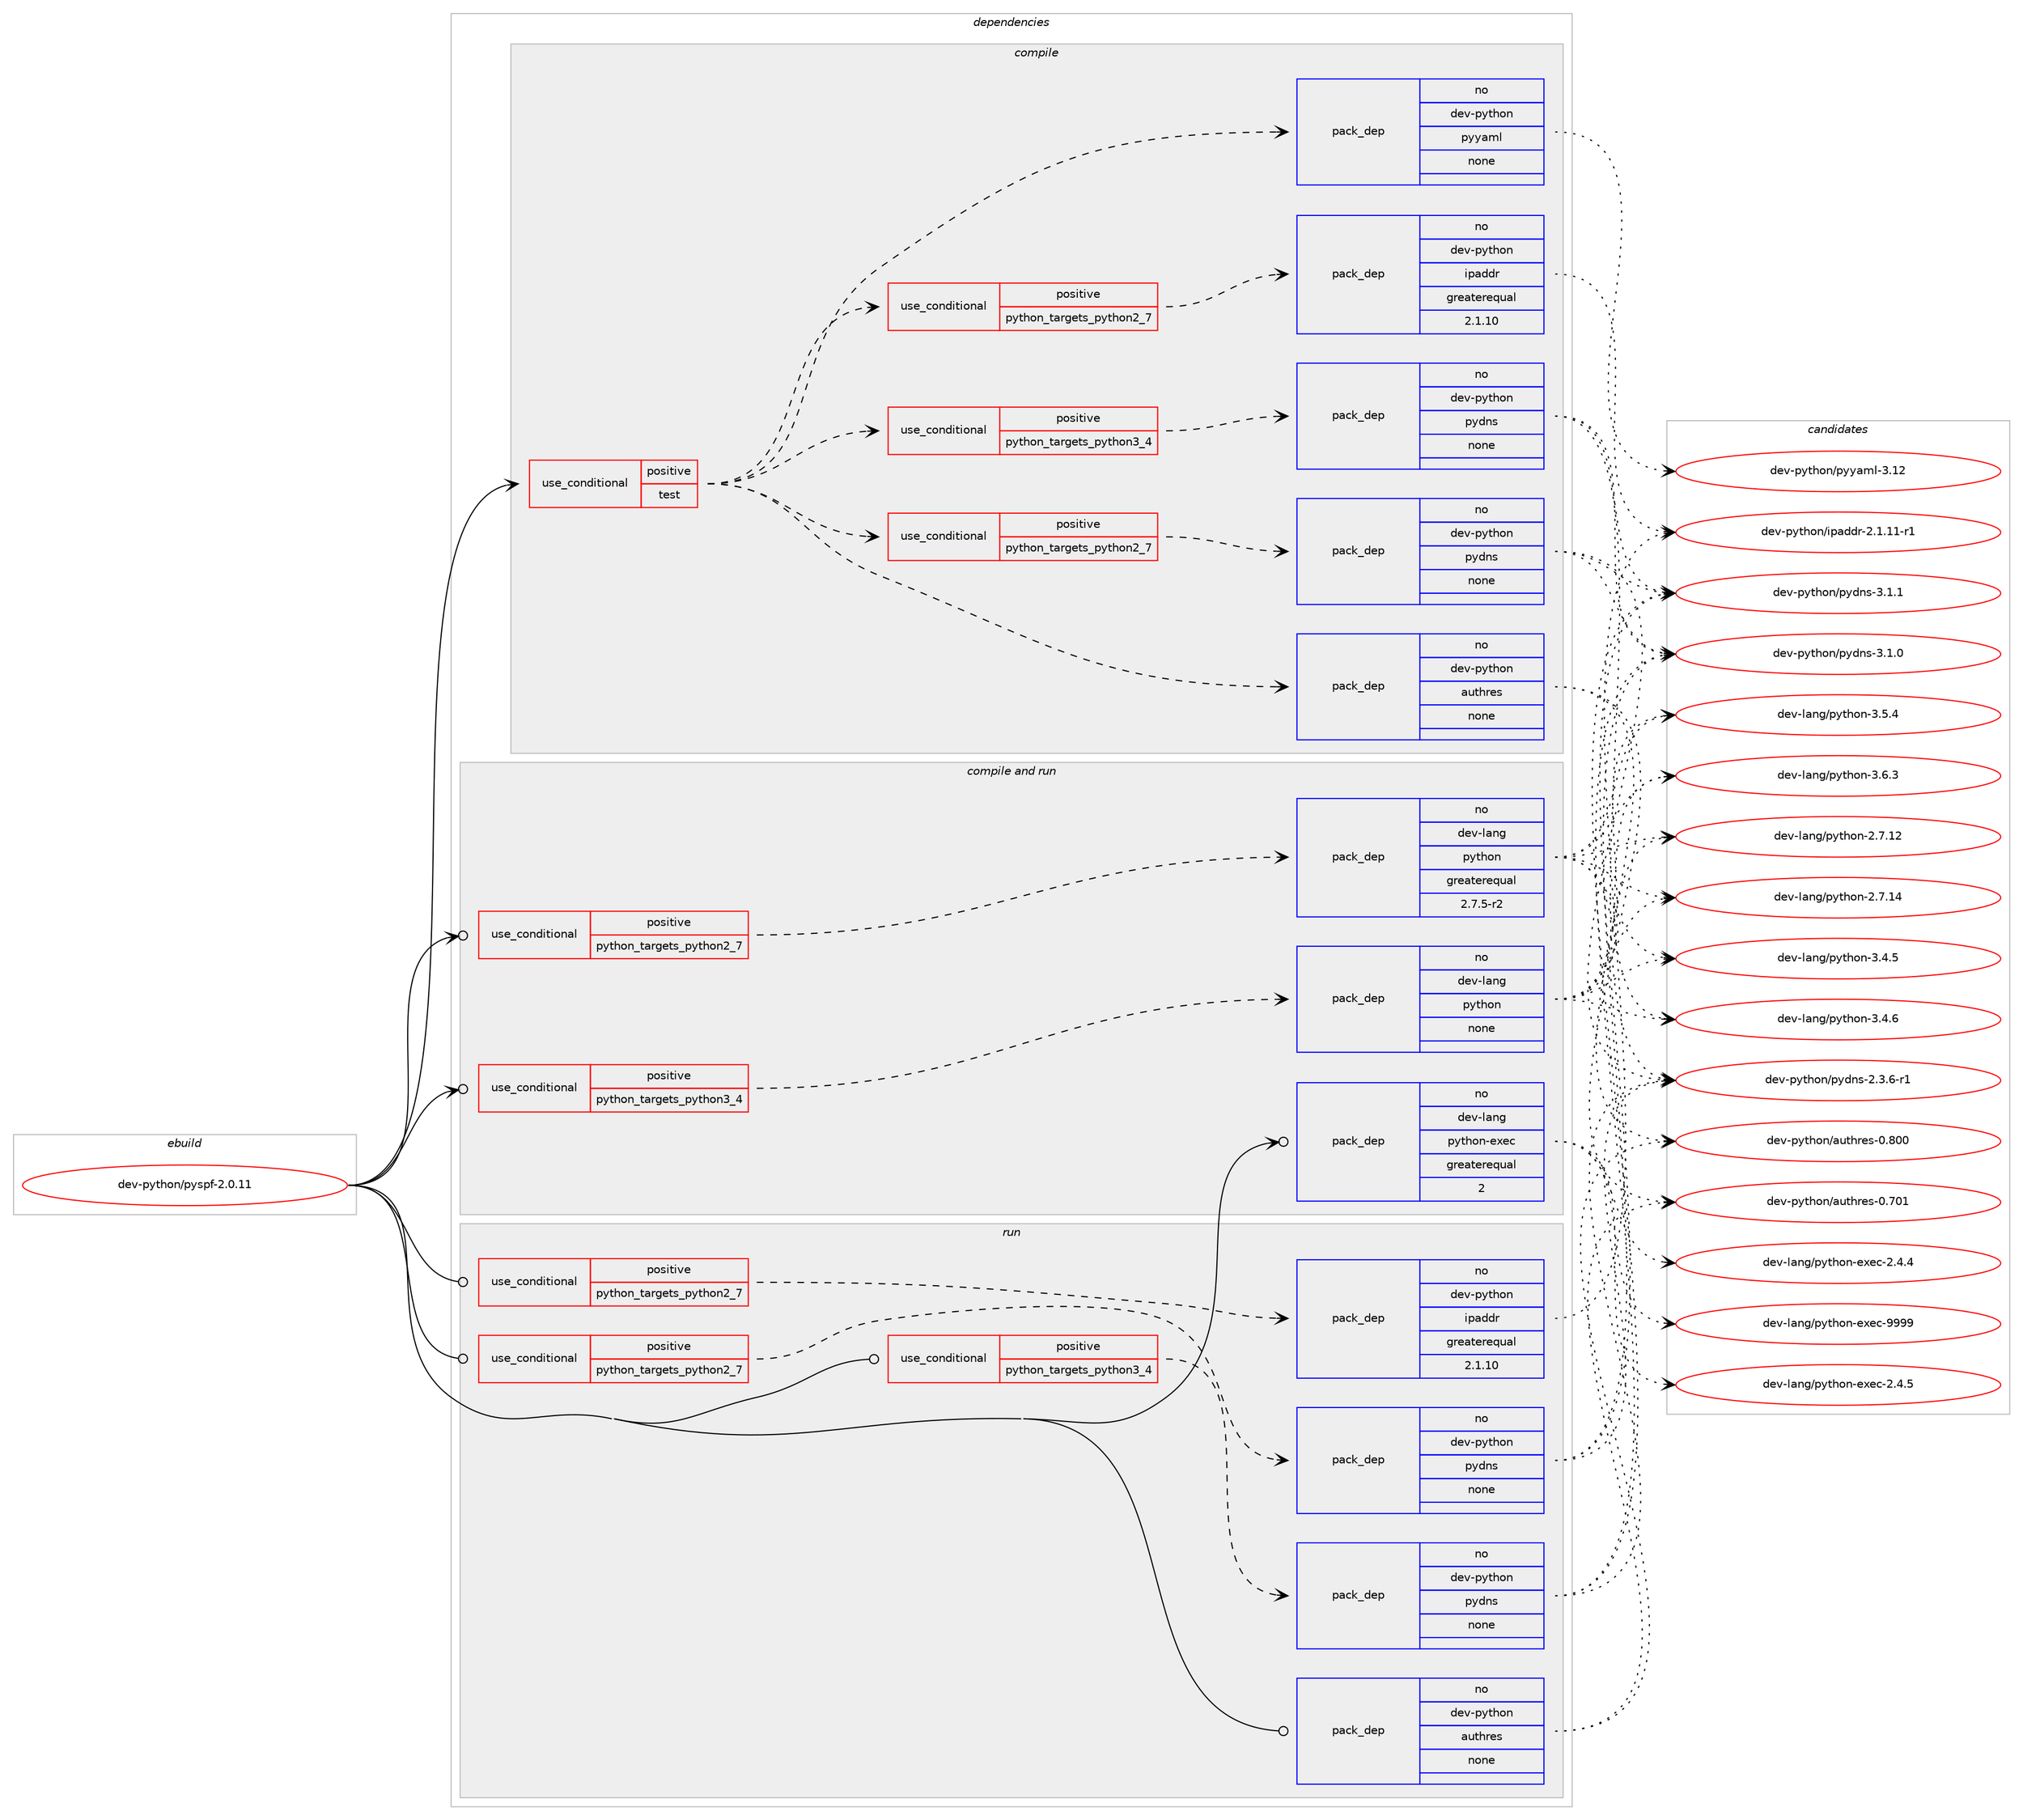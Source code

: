 digraph prolog {

# *************
# Graph options
# *************

newrank=true;
concentrate=true;
compound=true;
graph [rankdir=LR,fontname=Helvetica,fontsize=10,ranksep=1.5];#, ranksep=2.5, nodesep=0.2];
edge  [arrowhead=vee];
node  [fontname=Helvetica,fontsize=10];

# **********
# The ebuild
# **********

subgraph cluster_leftcol {
color=gray;
rank=same;
label=<<i>ebuild</i>>;
id [label="dev-python/pyspf-2.0.11", color=red, width=4, href="../dev-python/pyspf-2.0.11.svg"];
}

# ****************
# The dependencies
# ****************

subgraph cluster_midcol {
color=gray;
label=<<i>dependencies</i>>;
subgraph cluster_compile {
fillcolor="#eeeeee";
style=filled;
label=<<i>compile</i>>;
subgraph cond39379 {
dependency179303 [label=<<TABLE BORDER="0" CELLBORDER="1" CELLSPACING="0" CELLPADDING="4"><TR><TD ROWSPAN="3" CELLPADDING="10">use_conditional</TD></TR><TR><TD>positive</TD></TR><TR><TD>test</TD></TR></TABLE>>, shape=none, color=red];
subgraph pack135989 {
dependency179304 [label=<<TABLE BORDER="0" CELLBORDER="1" CELLSPACING="0" CELLPADDING="4" WIDTH="220"><TR><TD ROWSPAN="6" CELLPADDING="30">pack_dep</TD></TR><TR><TD WIDTH="110">no</TD></TR><TR><TD>dev-python</TD></TR><TR><TD>authres</TD></TR><TR><TD>none</TD></TR><TR><TD></TD></TR></TABLE>>, shape=none, color=blue];
}
dependency179303:e -> dependency179304:w [weight=20,style="dashed",arrowhead="vee"];
subgraph cond39380 {
dependency179305 [label=<<TABLE BORDER="0" CELLBORDER="1" CELLSPACING="0" CELLPADDING="4"><TR><TD ROWSPAN="3" CELLPADDING="10">use_conditional</TD></TR><TR><TD>positive</TD></TR><TR><TD>python_targets_python2_7</TD></TR></TABLE>>, shape=none, color=red];
subgraph pack135990 {
dependency179306 [label=<<TABLE BORDER="0" CELLBORDER="1" CELLSPACING="0" CELLPADDING="4" WIDTH="220"><TR><TD ROWSPAN="6" CELLPADDING="30">pack_dep</TD></TR><TR><TD WIDTH="110">no</TD></TR><TR><TD>dev-python</TD></TR><TR><TD>ipaddr</TD></TR><TR><TD>greaterequal</TD></TR><TR><TD>2.1.10</TD></TR></TABLE>>, shape=none, color=blue];
}
dependency179305:e -> dependency179306:w [weight=20,style="dashed",arrowhead="vee"];
}
dependency179303:e -> dependency179305:w [weight=20,style="dashed",arrowhead="vee"];
subgraph cond39381 {
dependency179307 [label=<<TABLE BORDER="0" CELLBORDER="1" CELLSPACING="0" CELLPADDING="4"><TR><TD ROWSPAN="3" CELLPADDING="10">use_conditional</TD></TR><TR><TD>positive</TD></TR><TR><TD>python_targets_python2_7</TD></TR></TABLE>>, shape=none, color=red];
subgraph pack135991 {
dependency179308 [label=<<TABLE BORDER="0" CELLBORDER="1" CELLSPACING="0" CELLPADDING="4" WIDTH="220"><TR><TD ROWSPAN="6" CELLPADDING="30">pack_dep</TD></TR><TR><TD WIDTH="110">no</TD></TR><TR><TD>dev-python</TD></TR><TR><TD>pydns</TD></TR><TR><TD>none</TD></TR><TR><TD></TD></TR></TABLE>>, shape=none, color=blue];
}
dependency179307:e -> dependency179308:w [weight=20,style="dashed",arrowhead="vee"];
}
dependency179303:e -> dependency179307:w [weight=20,style="dashed",arrowhead="vee"];
subgraph cond39382 {
dependency179309 [label=<<TABLE BORDER="0" CELLBORDER="1" CELLSPACING="0" CELLPADDING="4"><TR><TD ROWSPAN="3" CELLPADDING="10">use_conditional</TD></TR><TR><TD>positive</TD></TR><TR><TD>python_targets_python3_4</TD></TR></TABLE>>, shape=none, color=red];
subgraph pack135992 {
dependency179310 [label=<<TABLE BORDER="0" CELLBORDER="1" CELLSPACING="0" CELLPADDING="4" WIDTH="220"><TR><TD ROWSPAN="6" CELLPADDING="30">pack_dep</TD></TR><TR><TD WIDTH="110">no</TD></TR><TR><TD>dev-python</TD></TR><TR><TD>pydns</TD></TR><TR><TD>none</TD></TR><TR><TD></TD></TR></TABLE>>, shape=none, color=blue];
}
dependency179309:e -> dependency179310:w [weight=20,style="dashed",arrowhead="vee"];
}
dependency179303:e -> dependency179309:w [weight=20,style="dashed",arrowhead="vee"];
subgraph pack135993 {
dependency179311 [label=<<TABLE BORDER="0" CELLBORDER="1" CELLSPACING="0" CELLPADDING="4" WIDTH="220"><TR><TD ROWSPAN="6" CELLPADDING="30">pack_dep</TD></TR><TR><TD WIDTH="110">no</TD></TR><TR><TD>dev-python</TD></TR><TR><TD>pyyaml</TD></TR><TR><TD>none</TD></TR><TR><TD></TD></TR></TABLE>>, shape=none, color=blue];
}
dependency179303:e -> dependency179311:w [weight=20,style="dashed",arrowhead="vee"];
}
id:e -> dependency179303:w [weight=20,style="solid",arrowhead="vee"];
}
subgraph cluster_compileandrun {
fillcolor="#eeeeee";
style=filled;
label=<<i>compile and run</i>>;
subgraph cond39383 {
dependency179312 [label=<<TABLE BORDER="0" CELLBORDER="1" CELLSPACING="0" CELLPADDING="4"><TR><TD ROWSPAN="3" CELLPADDING="10">use_conditional</TD></TR><TR><TD>positive</TD></TR><TR><TD>python_targets_python2_7</TD></TR></TABLE>>, shape=none, color=red];
subgraph pack135994 {
dependency179313 [label=<<TABLE BORDER="0" CELLBORDER="1" CELLSPACING="0" CELLPADDING="4" WIDTH="220"><TR><TD ROWSPAN="6" CELLPADDING="30">pack_dep</TD></TR><TR><TD WIDTH="110">no</TD></TR><TR><TD>dev-lang</TD></TR><TR><TD>python</TD></TR><TR><TD>greaterequal</TD></TR><TR><TD>2.7.5-r2</TD></TR></TABLE>>, shape=none, color=blue];
}
dependency179312:e -> dependency179313:w [weight=20,style="dashed",arrowhead="vee"];
}
id:e -> dependency179312:w [weight=20,style="solid",arrowhead="odotvee"];
subgraph cond39384 {
dependency179314 [label=<<TABLE BORDER="0" CELLBORDER="1" CELLSPACING="0" CELLPADDING="4"><TR><TD ROWSPAN="3" CELLPADDING="10">use_conditional</TD></TR><TR><TD>positive</TD></TR><TR><TD>python_targets_python3_4</TD></TR></TABLE>>, shape=none, color=red];
subgraph pack135995 {
dependency179315 [label=<<TABLE BORDER="0" CELLBORDER="1" CELLSPACING="0" CELLPADDING="4" WIDTH="220"><TR><TD ROWSPAN="6" CELLPADDING="30">pack_dep</TD></TR><TR><TD WIDTH="110">no</TD></TR><TR><TD>dev-lang</TD></TR><TR><TD>python</TD></TR><TR><TD>none</TD></TR><TR><TD></TD></TR></TABLE>>, shape=none, color=blue];
}
dependency179314:e -> dependency179315:w [weight=20,style="dashed",arrowhead="vee"];
}
id:e -> dependency179314:w [weight=20,style="solid",arrowhead="odotvee"];
subgraph pack135996 {
dependency179316 [label=<<TABLE BORDER="0" CELLBORDER="1" CELLSPACING="0" CELLPADDING="4" WIDTH="220"><TR><TD ROWSPAN="6" CELLPADDING="30">pack_dep</TD></TR><TR><TD WIDTH="110">no</TD></TR><TR><TD>dev-lang</TD></TR><TR><TD>python-exec</TD></TR><TR><TD>greaterequal</TD></TR><TR><TD>2</TD></TR></TABLE>>, shape=none, color=blue];
}
id:e -> dependency179316:w [weight=20,style="solid",arrowhead="odotvee"];
}
subgraph cluster_run {
fillcolor="#eeeeee";
style=filled;
label=<<i>run</i>>;
subgraph cond39385 {
dependency179317 [label=<<TABLE BORDER="0" CELLBORDER="1" CELLSPACING="0" CELLPADDING="4"><TR><TD ROWSPAN="3" CELLPADDING="10">use_conditional</TD></TR><TR><TD>positive</TD></TR><TR><TD>python_targets_python2_7</TD></TR></TABLE>>, shape=none, color=red];
subgraph pack135997 {
dependency179318 [label=<<TABLE BORDER="0" CELLBORDER="1" CELLSPACING="0" CELLPADDING="4" WIDTH="220"><TR><TD ROWSPAN="6" CELLPADDING="30">pack_dep</TD></TR><TR><TD WIDTH="110">no</TD></TR><TR><TD>dev-python</TD></TR><TR><TD>ipaddr</TD></TR><TR><TD>greaterequal</TD></TR><TR><TD>2.1.10</TD></TR></TABLE>>, shape=none, color=blue];
}
dependency179317:e -> dependency179318:w [weight=20,style="dashed",arrowhead="vee"];
}
id:e -> dependency179317:w [weight=20,style="solid",arrowhead="odot"];
subgraph cond39386 {
dependency179319 [label=<<TABLE BORDER="0" CELLBORDER="1" CELLSPACING="0" CELLPADDING="4"><TR><TD ROWSPAN="3" CELLPADDING="10">use_conditional</TD></TR><TR><TD>positive</TD></TR><TR><TD>python_targets_python2_7</TD></TR></TABLE>>, shape=none, color=red];
subgraph pack135998 {
dependency179320 [label=<<TABLE BORDER="0" CELLBORDER="1" CELLSPACING="0" CELLPADDING="4" WIDTH="220"><TR><TD ROWSPAN="6" CELLPADDING="30">pack_dep</TD></TR><TR><TD WIDTH="110">no</TD></TR><TR><TD>dev-python</TD></TR><TR><TD>pydns</TD></TR><TR><TD>none</TD></TR><TR><TD></TD></TR></TABLE>>, shape=none, color=blue];
}
dependency179319:e -> dependency179320:w [weight=20,style="dashed",arrowhead="vee"];
}
id:e -> dependency179319:w [weight=20,style="solid",arrowhead="odot"];
subgraph cond39387 {
dependency179321 [label=<<TABLE BORDER="0" CELLBORDER="1" CELLSPACING="0" CELLPADDING="4"><TR><TD ROWSPAN="3" CELLPADDING="10">use_conditional</TD></TR><TR><TD>positive</TD></TR><TR><TD>python_targets_python3_4</TD></TR></TABLE>>, shape=none, color=red];
subgraph pack135999 {
dependency179322 [label=<<TABLE BORDER="0" CELLBORDER="1" CELLSPACING="0" CELLPADDING="4" WIDTH="220"><TR><TD ROWSPAN="6" CELLPADDING="30">pack_dep</TD></TR><TR><TD WIDTH="110">no</TD></TR><TR><TD>dev-python</TD></TR><TR><TD>pydns</TD></TR><TR><TD>none</TD></TR><TR><TD></TD></TR></TABLE>>, shape=none, color=blue];
}
dependency179321:e -> dependency179322:w [weight=20,style="dashed",arrowhead="vee"];
}
id:e -> dependency179321:w [weight=20,style="solid",arrowhead="odot"];
subgraph pack136000 {
dependency179323 [label=<<TABLE BORDER="0" CELLBORDER="1" CELLSPACING="0" CELLPADDING="4" WIDTH="220"><TR><TD ROWSPAN="6" CELLPADDING="30">pack_dep</TD></TR><TR><TD WIDTH="110">no</TD></TR><TR><TD>dev-python</TD></TR><TR><TD>authres</TD></TR><TR><TD>none</TD></TR><TR><TD></TD></TR></TABLE>>, shape=none, color=blue];
}
id:e -> dependency179323:w [weight=20,style="solid",arrowhead="odot"];
}
}

# **************
# The candidates
# **************

subgraph cluster_choices {
rank=same;
color=gray;
label=<<i>candidates</i>>;

subgraph choice135989 {
color=black;
nodesep=1;
choice100101118451121211161041111104797117116104114101115454846554849 [label="dev-python/authres-0.701", color=red, width=4,href="../dev-python/authres-0.701.svg"];
choice100101118451121211161041111104797117116104114101115454846564848 [label="dev-python/authres-0.800", color=red, width=4,href="../dev-python/authres-0.800.svg"];
dependency179304:e -> choice100101118451121211161041111104797117116104114101115454846554849:w [style=dotted,weight="100"];
dependency179304:e -> choice100101118451121211161041111104797117116104114101115454846564848:w [style=dotted,weight="100"];
}
subgraph choice135990 {
color=black;
nodesep=1;
choice100101118451121211161041111104710511297100100114455046494649494511449 [label="dev-python/ipaddr-2.1.11-r1", color=red, width=4,href="../dev-python/ipaddr-2.1.11-r1.svg"];
dependency179306:e -> choice100101118451121211161041111104710511297100100114455046494649494511449:w [style=dotted,weight="100"];
}
subgraph choice135991 {
color=black;
nodesep=1;
choice10010111845112121116104111110471121211001101154550465146544511449 [label="dev-python/pydns-2.3.6-r1", color=red, width=4,href="../dev-python/pydns-2.3.6-r1.svg"];
choice1001011184511212111610411111047112121100110115455146494648 [label="dev-python/pydns-3.1.0", color=red, width=4,href="../dev-python/pydns-3.1.0.svg"];
choice1001011184511212111610411111047112121100110115455146494649 [label="dev-python/pydns-3.1.1", color=red, width=4,href="../dev-python/pydns-3.1.1.svg"];
dependency179308:e -> choice10010111845112121116104111110471121211001101154550465146544511449:w [style=dotted,weight="100"];
dependency179308:e -> choice1001011184511212111610411111047112121100110115455146494648:w [style=dotted,weight="100"];
dependency179308:e -> choice1001011184511212111610411111047112121100110115455146494649:w [style=dotted,weight="100"];
}
subgraph choice135992 {
color=black;
nodesep=1;
choice10010111845112121116104111110471121211001101154550465146544511449 [label="dev-python/pydns-2.3.6-r1", color=red, width=4,href="../dev-python/pydns-2.3.6-r1.svg"];
choice1001011184511212111610411111047112121100110115455146494648 [label="dev-python/pydns-3.1.0", color=red, width=4,href="../dev-python/pydns-3.1.0.svg"];
choice1001011184511212111610411111047112121100110115455146494649 [label="dev-python/pydns-3.1.1", color=red, width=4,href="../dev-python/pydns-3.1.1.svg"];
dependency179310:e -> choice10010111845112121116104111110471121211001101154550465146544511449:w [style=dotted,weight="100"];
dependency179310:e -> choice1001011184511212111610411111047112121100110115455146494648:w [style=dotted,weight="100"];
dependency179310:e -> choice1001011184511212111610411111047112121100110115455146494649:w [style=dotted,weight="100"];
}
subgraph choice135993 {
color=black;
nodesep=1;
choice1001011184511212111610411111047112121121971091084551464950 [label="dev-python/pyyaml-3.12", color=red, width=4,href="../dev-python/pyyaml-3.12.svg"];
dependency179311:e -> choice1001011184511212111610411111047112121121971091084551464950:w [style=dotted,weight="100"];
}
subgraph choice135994 {
color=black;
nodesep=1;
choice10010111845108971101034711212111610411111045504655464950 [label="dev-lang/python-2.7.12", color=red, width=4,href="../dev-lang/python-2.7.12.svg"];
choice10010111845108971101034711212111610411111045504655464952 [label="dev-lang/python-2.7.14", color=red, width=4,href="../dev-lang/python-2.7.14.svg"];
choice100101118451089711010347112121116104111110455146524653 [label="dev-lang/python-3.4.5", color=red, width=4,href="../dev-lang/python-3.4.5.svg"];
choice100101118451089711010347112121116104111110455146524654 [label="dev-lang/python-3.4.6", color=red, width=4,href="../dev-lang/python-3.4.6.svg"];
choice100101118451089711010347112121116104111110455146534652 [label="dev-lang/python-3.5.4", color=red, width=4,href="../dev-lang/python-3.5.4.svg"];
choice100101118451089711010347112121116104111110455146544651 [label="dev-lang/python-3.6.3", color=red, width=4,href="../dev-lang/python-3.6.3.svg"];
dependency179313:e -> choice10010111845108971101034711212111610411111045504655464950:w [style=dotted,weight="100"];
dependency179313:e -> choice10010111845108971101034711212111610411111045504655464952:w [style=dotted,weight="100"];
dependency179313:e -> choice100101118451089711010347112121116104111110455146524653:w [style=dotted,weight="100"];
dependency179313:e -> choice100101118451089711010347112121116104111110455146524654:w [style=dotted,weight="100"];
dependency179313:e -> choice100101118451089711010347112121116104111110455146534652:w [style=dotted,weight="100"];
dependency179313:e -> choice100101118451089711010347112121116104111110455146544651:w [style=dotted,weight="100"];
}
subgraph choice135995 {
color=black;
nodesep=1;
choice10010111845108971101034711212111610411111045504655464950 [label="dev-lang/python-2.7.12", color=red, width=4,href="../dev-lang/python-2.7.12.svg"];
choice10010111845108971101034711212111610411111045504655464952 [label="dev-lang/python-2.7.14", color=red, width=4,href="../dev-lang/python-2.7.14.svg"];
choice100101118451089711010347112121116104111110455146524653 [label="dev-lang/python-3.4.5", color=red, width=4,href="../dev-lang/python-3.4.5.svg"];
choice100101118451089711010347112121116104111110455146524654 [label="dev-lang/python-3.4.6", color=red, width=4,href="../dev-lang/python-3.4.6.svg"];
choice100101118451089711010347112121116104111110455146534652 [label="dev-lang/python-3.5.4", color=red, width=4,href="../dev-lang/python-3.5.4.svg"];
choice100101118451089711010347112121116104111110455146544651 [label="dev-lang/python-3.6.3", color=red, width=4,href="../dev-lang/python-3.6.3.svg"];
dependency179315:e -> choice10010111845108971101034711212111610411111045504655464950:w [style=dotted,weight="100"];
dependency179315:e -> choice10010111845108971101034711212111610411111045504655464952:w [style=dotted,weight="100"];
dependency179315:e -> choice100101118451089711010347112121116104111110455146524653:w [style=dotted,weight="100"];
dependency179315:e -> choice100101118451089711010347112121116104111110455146524654:w [style=dotted,weight="100"];
dependency179315:e -> choice100101118451089711010347112121116104111110455146534652:w [style=dotted,weight="100"];
dependency179315:e -> choice100101118451089711010347112121116104111110455146544651:w [style=dotted,weight="100"];
}
subgraph choice135996 {
color=black;
nodesep=1;
choice1001011184510897110103471121211161041111104510112010199455046524652 [label="dev-lang/python-exec-2.4.4", color=red, width=4,href="../dev-lang/python-exec-2.4.4.svg"];
choice1001011184510897110103471121211161041111104510112010199455046524653 [label="dev-lang/python-exec-2.4.5", color=red, width=4,href="../dev-lang/python-exec-2.4.5.svg"];
choice10010111845108971101034711212111610411111045101120101994557575757 [label="dev-lang/python-exec-9999", color=red, width=4,href="../dev-lang/python-exec-9999.svg"];
dependency179316:e -> choice1001011184510897110103471121211161041111104510112010199455046524652:w [style=dotted,weight="100"];
dependency179316:e -> choice1001011184510897110103471121211161041111104510112010199455046524653:w [style=dotted,weight="100"];
dependency179316:e -> choice10010111845108971101034711212111610411111045101120101994557575757:w [style=dotted,weight="100"];
}
subgraph choice135997 {
color=black;
nodesep=1;
choice100101118451121211161041111104710511297100100114455046494649494511449 [label="dev-python/ipaddr-2.1.11-r1", color=red, width=4,href="../dev-python/ipaddr-2.1.11-r1.svg"];
dependency179318:e -> choice100101118451121211161041111104710511297100100114455046494649494511449:w [style=dotted,weight="100"];
}
subgraph choice135998 {
color=black;
nodesep=1;
choice10010111845112121116104111110471121211001101154550465146544511449 [label="dev-python/pydns-2.3.6-r1", color=red, width=4,href="../dev-python/pydns-2.3.6-r1.svg"];
choice1001011184511212111610411111047112121100110115455146494648 [label="dev-python/pydns-3.1.0", color=red, width=4,href="../dev-python/pydns-3.1.0.svg"];
choice1001011184511212111610411111047112121100110115455146494649 [label="dev-python/pydns-3.1.1", color=red, width=4,href="../dev-python/pydns-3.1.1.svg"];
dependency179320:e -> choice10010111845112121116104111110471121211001101154550465146544511449:w [style=dotted,weight="100"];
dependency179320:e -> choice1001011184511212111610411111047112121100110115455146494648:w [style=dotted,weight="100"];
dependency179320:e -> choice1001011184511212111610411111047112121100110115455146494649:w [style=dotted,weight="100"];
}
subgraph choice135999 {
color=black;
nodesep=1;
choice10010111845112121116104111110471121211001101154550465146544511449 [label="dev-python/pydns-2.3.6-r1", color=red, width=4,href="../dev-python/pydns-2.3.6-r1.svg"];
choice1001011184511212111610411111047112121100110115455146494648 [label="dev-python/pydns-3.1.0", color=red, width=4,href="../dev-python/pydns-3.1.0.svg"];
choice1001011184511212111610411111047112121100110115455146494649 [label="dev-python/pydns-3.1.1", color=red, width=4,href="../dev-python/pydns-3.1.1.svg"];
dependency179322:e -> choice10010111845112121116104111110471121211001101154550465146544511449:w [style=dotted,weight="100"];
dependency179322:e -> choice1001011184511212111610411111047112121100110115455146494648:w [style=dotted,weight="100"];
dependency179322:e -> choice1001011184511212111610411111047112121100110115455146494649:w [style=dotted,weight="100"];
}
subgraph choice136000 {
color=black;
nodesep=1;
choice100101118451121211161041111104797117116104114101115454846554849 [label="dev-python/authres-0.701", color=red, width=4,href="../dev-python/authres-0.701.svg"];
choice100101118451121211161041111104797117116104114101115454846564848 [label="dev-python/authres-0.800", color=red, width=4,href="../dev-python/authres-0.800.svg"];
dependency179323:e -> choice100101118451121211161041111104797117116104114101115454846554849:w [style=dotted,weight="100"];
dependency179323:e -> choice100101118451121211161041111104797117116104114101115454846564848:w [style=dotted,weight="100"];
}
}

}
